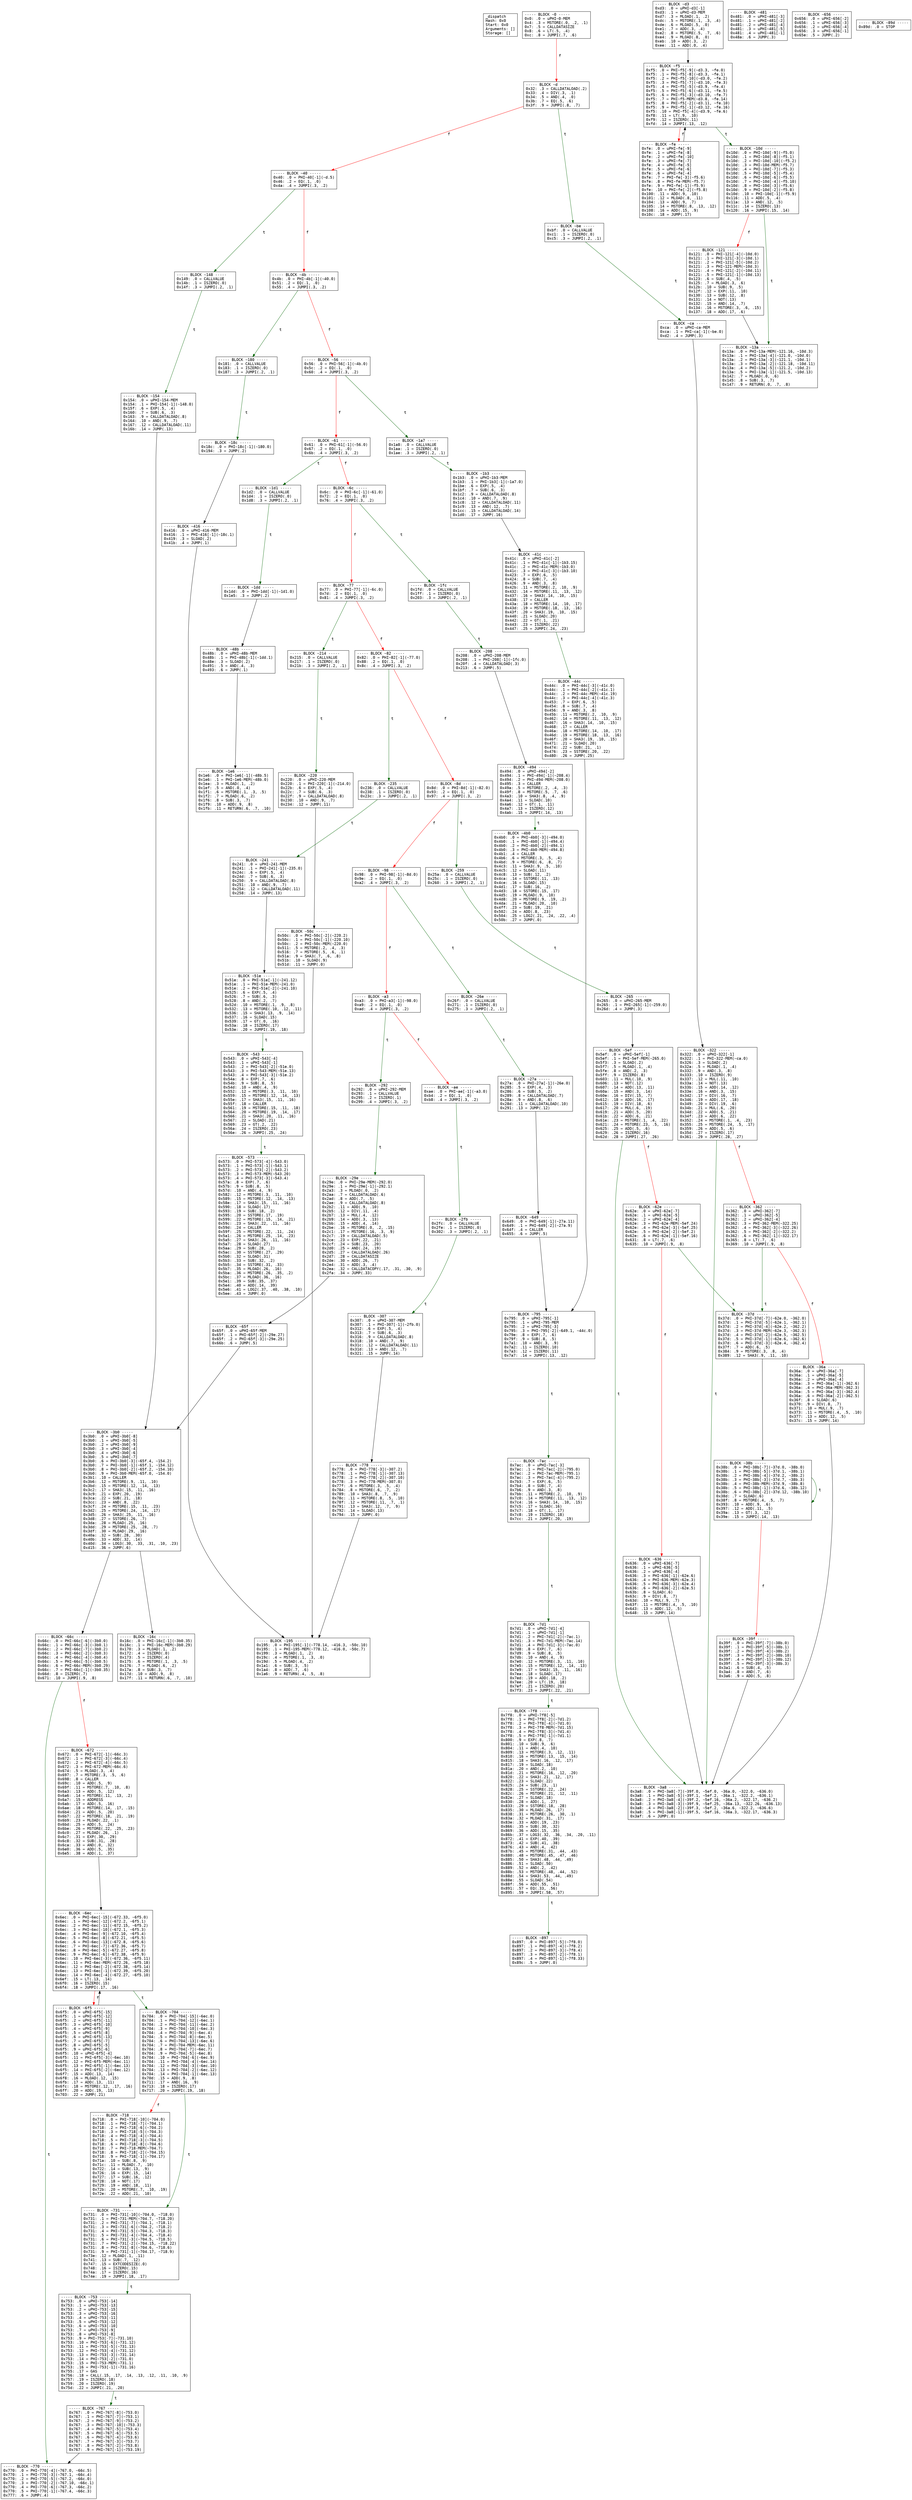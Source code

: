 
digraph G {
graph [fontname = "consolas"];
node  [fontname = "consolas"];
edge  [fontname = "consolas"];
ff [label="{_dispatch\lHash: 0x0\lStart: 0x0\lArguments: []\lStorage: []\l}", shape="record"];
block_0 [label="----- BLOCK ~0 -----\l0x0: .0 = uPHI~0-MEM\l0x4: .3 = MSTORE(.0, .2, .1)\l0x7: .5 = CALLDATASIZE\l0x8: .6 = LT(.5, .4)\l0xc: .8 = JUMPI(.7, .6)\l", shape="record"];
block_d [label="----- BLOCK ~d -----\l0x32: .3 = CALLDATALOAD(.2)\l0x33: .4 = DIV(.3, .1)\l0x34: .5 = AND(.4, .0)\l0x3b: .7 = EQ(.5, .6)\l0x3f: .9 = JUMPI(.8, .7)\l", shape="record"];
block_40 [label="----- BLOCK ~40 -----\l0x40: .0 = PHI~40[-1](~d.5)\l0x46: .2 = EQ(.1, .0)\l0x4a: .4 = JUMPI(.3, .2)\l", shape="record"];
block_4b [label="----- BLOCK ~4b -----\l0x4b: .0 = PHI~4b[-1](~40.0)\l0x51: .2 = EQ(.1, .0)\l0x55: .4 = JUMPI(.3, .2)\l", shape="record"];
block_56 [label="----- BLOCK ~56 -----\l0x56: .0 = PHI~56[-1](~4b.0)\l0x5c: .2 = EQ(.1, .0)\l0x60: .4 = JUMPI(.3, .2)\l", shape="record"];
block_61 [label="----- BLOCK ~61 -----\l0x61: .0 = PHI~61[-1](~56.0)\l0x67: .2 = EQ(.1, .0)\l0x6b: .4 = JUMPI(.3, .2)\l", shape="record"];
block_6c [label="----- BLOCK ~6c -----\l0x6c: .0 = PHI~6c[-1](~61.0)\l0x72: .2 = EQ(.1, .0)\l0x76: .4 = JUMPI(.3, .2)\l", shape="record"];
block_77 [label="----- BLOCK ~77 -----\l0x77: .0 = PHI~77[-1](~6c.0)\l0x7d: .2 = EQ(.1, .0)\l0x81: .4 = JUMPI(.3, .2)\l", shape="record"];
block_82 [label="----- BLOCK ~82 -----\l0x82: .0 = PHI~82[-1](~77.0)\l0x88: .2 = EQ(.1, .0)\l0x8c: .4 = JUMPI(.3, .2)\l", shape="record"];
block_8d [label="----- BLOCK ~8d -----\l0x8d: .0 = PHI~8d[-1](~82.0)\l0x93: .2 = EQ(.1, .0)\l0x97: .4 = JUMPI(.3, .2)\l", shape="record"];
block_98 [label="----- BLOCK ~98 -----\l0x98: .0 = PHI~98[-1](~8d.0)\l0x9e: .2 = EQ(.1, .0)\l0xa2: .4 = JUMPI(.3, .2)\l", shape="record"];
block_a3 [label="----- BLOCK ~a3 -----\l0xa3: .0 = PHI~a3[-1](~98.0)\l0xa9: .2 = EQ(.1, .0)\l0xad: .4 = JUMPI(.3, .2)\l", shape="record"];
block_ae [label="----- BLOCK ~ae -----\l0xae: .0 = PHI~ae[-1](~a3.0)\l0xb4: .2 = EQ(.1, .0)\l0xb8: .4 = JUMPI(.3, .2)\l", shape="record"];
block_be [label="----- BLOCK ~be -----\l0xbf: .0 = CALLVALUE\l0xc1: .1 = ISZERO(.0)\l0xc5: .3 = JUMPI(.2, .1)\l", shape="record"];
block_ca [label="----- BLOCK ~ca -----\l0xca: .0 = uPHI~ca-MEM\l0xca: .1 = PHI~ca[-1](~be.0)\l0xd2: .4 = JUMP(.3)\l", shape="record"];
block_d3 [label="----- BLOCK ~d3 -----\l0xd3: .0 = uPHI~d3[-1]\l0xd3: .1 = uPHI~d3-MEM\l0xd7: .3 = MLOAD(.1, .2)\l0xdc: .5 = MSTORE(.1, .3, .4)\l0xde: .6 = MLOAD(.5, .0)\l0xe1: .7 = ADD(.3, .4)\l0xe2: .8 = MSTORE(.5, .7, .6)\l0xe4: .9 = MLOAD(.8, .0)\l0xeb: .10 = ADD(.3, .2)\l0xee: .11 = ADD(.0, .4)\l", shape="record"];
block_f5 [label="----- BLOCK ~f5 -----\l0xf5: .0 = PHI~f5[-9](~d3.3, ~fe.0)\l0xf5: .1 = PHI~f5[-8](~d3.3, ~fe.1)\l0xf5: .2 = PHI~f5[-10](~d3.0, ~fe.2)\l0xf5: .3 = PHI~f5[-7](~d3.10, ~fe.3)\l0xf5: .4 = PHI~f5[-5](~d3.9, ~fe.4)\l0xf5: .5 = PHI~f5[-6](~d3.11, ~fe.5)\l0xf5: .6 = PHI~f5[-3](~d3.10, ~fe.7)\l0xf5: .7 = PHI~f5-MEM(~d3.8, ~fe.14)\l0xf5: .8 = PHI~f5[-2](~d3.11, ~fe.10)\l0xf5: .9 = PHI~f5[-1](~d3.12, ~fe.16)\l0xf5: .10 = PHI~f5[-4](~d3.9, ~fe.6)\l0xf8: .11 = LT(.9, .10)\l0xf9: .12 = ISZERO(.11)\l0xfd: .14 = JUMPI(.13, .12)\l", shape="record"];
block_fe [label="----- BLOCK ~fe -----\l0xfe: .0 = uPHI~fe[-9]\l0xfe: .1 = uPHI~fe[-8]\l0xfe: .2 = uPHI~fe[-10]\l0xfe: .3 = uPHI~fe[-7]\l0xfe: .4 = uPHI~fe[-5]\l0xfe: .5 = uPHI~fe[-6]\l0xfe: .6 = uPHI~fe[-4]\l0xfe: .7 = PHI~fe[-3](~f5.6)\l0xfe: .8 = PHI~fe-MEM(~f5.7)\l0xfe: .9 = PHI~fe[-1](~f5.9)\l0xfe: .10 = PHI~fe[-2](~f5.8)\l0x100: .11 = ADD(.9, .10)\l0x101: .12 = MLOAD(.8, .11)\l0x104: .13 = ADD(.9, .7)\l0x105: .14 = MSTORE(.8, .13, .12)\l0x108: .16 = ADD(.15, .9)\l0x10c: .18 = JUMP(.17)\l", shape="record"];
block_10d [label="----- BLOCK ~10d -----\l0x10d: .0 = PHI~10d[-9](~f5.0)\l0x10d: .1 = PHI~10d[-8](~f5.1)\l0x10d: .2 = PHI~10d[-10](~f5.2)\l0x10d: .3 = PHI~10d-MEM(~f5.7)\l0x10d: .4 = PHI~10d[-7](~f5.3)\l0x10d: .5 = PHI~10d[-5](~f5.4)\l0x10d: .6 = PHI~10d[-6](~f5.5)\l0x10d: .7 = PHI~10d[-4](~f5.10)\l0x10d: .8 = PHI~10d[-3](~f5.6)\l0x10d: .9 = PHI~10d[-2](~f5.8)\l0x10d: .10 = PHI~10d[-1](~f5.9)\l0x116: .11 = ADD(.5, .4)\l0x11a: .13 = AND(.12, .5)\l0x11c: .14 = ISZERO(.13)\l0x120: .16 = JUMPI(.15, .14)\l", shape="record"];
block_121 [label="----- BLOCK ~121 -----\l0x121: .0 = PHI~121[-4](~10d.0)\l0x121: .1 = PHI~121[-3](~10d.1)\l0x121: .2 = PHI~121[-5](~10d.2)\l0x121: .3 = PHI~121-MEM(~10d.3)\l0x121: .4 = PHI~121[-2](~10d.11)\l0x121: .5 = PHI~121[-1](~10d.13)\l0x123: .6 = SUB(.4, .5)\l0x125: .7 = MLOAD(.3, .6)\l0x12b: .10 = SUB(.9, .5)\l0x12f: .12 = EXP(.11, .10)\l0x130: .13 = SUB(.12, .8)\l0x131: .14 = NOT(.13)\l0x132: .15 = AND(.14, .7)\l0x134: .16 = MSTORE(.3, .6, .15)\l0x137: .18 = ADD(.17, .6)\l", shape="record"];
block_13a [label="----- BLOCK ~13a -----\l0x13a: .0 = PHI~13a-MEM(~121.16, ~10d.3)\l0x13a: .1 = PHI~13a[-4](~121.0, ~10d.0)\l0x13a: .2 = PHI~13a[-3](~121.1, ~10d.1)\l0x13a: .3 = PHI~13a[-2](~121.18, ~10d.11)\l0x13a: .4 = PHI~13a[-5](~121.2, ~10d.2)\l0x13a: .5 = PHI~13a[-1](~121.5, ~10d.13)\l0x142: .7 = MLOAD(.0, .6)\l0x145: .8 = SUB(.3, .7)\l0x147: .9 = RETURN(.0, .7, .8)\l", shape="record"];
block_148 [label="----- BLOCK ~148 -----\l0x149: .0 = CALLVALUE\l0x14b: .1 = ISZERO(.0)\l0x14f: .3 = JUMPI(.2, .1)\l", shape="record"];
block_154 [label="----- BLOCK ~154 -----\l0x154: .0 = uPHI~154-MEM\l0x154: .1 = PHI~154[-1](~148.0)\l0x15f: .6 = EXP(.5, .4)\l0x160: .7 = SUB(.6, .3)\l0x163: .9 = CALLDATALOAD(.8)\l0x164: .10 = AND(.9, .7)\l0x167: .12 = CALLDATALOAD(.11)\l0x16b: .14 = JUMP(.13)\l", shape="record"];
block_16c [label="----- BLOCK ~16c -----\l0x16c: .0 = PHI~16c[-1](~3b0.35)\l0x16c: .1 = PHI~16c-MEM(~3b0.29)\l0x170: .3 = MLOAD(.1, .2)\l0x172: .4 = ISZERO(.0)\l0x173: .5 = ISZERO(.4)\l0x175: .6 = MSTORE(.1, .3, .5)\l0x176: .7 = MLOAD(.6, .2)\l0x17a: .8 = SUB(.3, .7)\l0x17d: .10 = ADD(.9, .8)\l0x17f: .11 = RETURN(.6, .7, .10)\l", shape="record"];
block_180 [label="----- BLOCK ~180 -----\l0x181: .0 = CALLVALUE\l0x183: .1 = ISZERO(.0)\l0x187: .3 = JUMPI(.2, .1)\l", shape="record"];
block_18c [label="----- BLOCK ~18c -----\l0x18c: .0 = PHI~18c[-1](~180.0)\l0x194: .3 = JUMP(.2)\l", shape="record"];
block_195 [label="----- BLOCK ~195 -----\l0x195: .0 = PHI~195[-1](~778.14, ~416.3, ~50c.10)\l0x195: .1 = PHI~195-MEM(~778.12, ~416.0, ~50c.7)\l0x199: .3 = MLOAD(.1, .2)\l0x19c: .4 = MSTORE(.1, .3, .0)\l0x19d: .5 = MLOAD(.4, .2)\l0x1a1: .6 = SUB(.3, .5)\l0x1a4: .8 = ADD(.7, .6)\l0x1a6: .9 = RETURN(.4, .5, .8)\l", shape="record"];
block_1a7 [label="----- BLOCK ~1a7 -----\l0x1a8: .0 = CALLVALUE\l0x1aa: .1 = ISZERO(.0)\l0x1ae: .3 = JUMPI(.2, .1)\l", shape="record"];
block_1b3 [label="----- BLOCK ~1b3 -----\l0x1b3: .0 = uPHI~1b3-MEM\l0x1b3: .1 = PHI~1b3[-1](~1a7.0)\l0x1be: .6 = EXP(.5, .4)\l0x1bf: .7 = SUB(.6, .3)\l0x1c2: .9 = CALLDATALOAD(.8)\l0x1c4: .10 = AND(.7, .9)\l0x1c8: .12 = CALLDATALOAD(.11)\l0x1c9: .13 = AND(.12, .7)\l0x1cc: .15 = CALLDATALOAD(.14)\l0x1d0: .17 = JUMP(.16)\l", shape="record"];
block_1d1 [label="----- BLOCK ~1d1 -----\l0x1d2: .0 = CALLVALUE\l0x1d4: .1 = ISZERO(.0)\l0x1d8: .3 = JUMPI(.2, .1)\l", shape="record"];
block_1dd [label="----- BLOCK ~1dd -----\l0x1dd: .0 = PHI~1dd[-1](~1d1.0)\l0x1e5: .3 = JUMP(.2)\l", shape="record"];
block_1e6 [label="----- BLOCK ~1e6 -----\l0x1e6: .0 = PHI~1e6[-1](~48b.5)\l0x1e6: .1 = PHI~1e6-MEM(~48b.0)\l0x1ea: .3 = MLOAD(.1, .2)\l0x1ef: .5 = AND(.0, .4)\l0x1f1: .6 = MSTORE(.1, .3, .5)\l0x1f2: .7 = MLOAD(.6, .2)\l0x1f6: .8 = SUB(.3, .7)\l0x1f9: .10 = ADD(.9, .8)\l0x1fb: .11 = RETURN(.6, .7, .10)\l", shape="record"];
block_1fc [label="----- BLOCK ~1fc -----\l0x1fd: .0 = CALLVALUE\l0x1ff: .1 = ISZERO(.0)\l0x203: .3 = JUMPI(.2, .1)\l", shape="record"];
block_208 [label="----- BLOCK ~208 -----\l0x208: .0 = uPHI~208-MEM\l0x208: .1 = PHI~208[-1](~1fc.0)\l0x20f: .4 = CALLDATALOAD(.3)\l0x213: .6 = JUMP(.5)\l", shape="record"];
block_214 [label="----- BLOCK ~214 -----\l0x215: .0 = CALLVALUE\l0x217: .1 = ISZERO(.0)\l0x21b: .3 = JUMPI(.2, .1)\l", shape="record"];
block_220 [label="----- BLOCK ~220 -----\l0x220: .0 = uPHI~220-MEM\l0x220: .1 = PHI~220[-1](~214.0)\l0x22b: .6 = EXP(.5, .4)\l0x22c: .7 = SUB(.6, .3)\l0x22f: .9 = CALLDATALOAD(.8)\l0x230: .10 = AND(.9, .7)\l0x234: .12 = JUMP(.11)\l", shape="record"];
block_235 [label="----- BLOCK ~235 -----\l0x236: .0 = CALLVALUE\l0x238: .1 = ISZERO(.0)\l0x23c: .3 = JUMPI(.2, .1)\l", shape="record"];
block_241 [label="----- BLOCK ~241 -----\l0x241: .0 = uPHI~241-MEM\l0x241: .1 = PHI~241[-1](~235.0)\l0x24c: .6 = EXP(.5, .4)\l0x24d: .7 = SUB(.6, .3)\l0x250: .9 = CALLDATALOAD(.8)\l0x251: .10 = AND(.9, .7)\l0x254: .12 = CALLDATALOAD(.11)\l0x258: .14 = JUMP(.13)\l", shape="record"];
block_259 [label="----- BLOCK ~259 -----\l0x25a: .0 = CALLVALUE\l0x25c: .1 = ISZERO(.0)\l0x260: .3 = JUMPI(.2, .1)\l", shape="record"];
block_265 [label="----- BLOCK ~265 -----\l0x265: .0 = uPHI~265-MEM\l0x265: .1 = PHI~265[-1](~259.0)\l0x26d: .4 = JUMP(.3)\l", shape="record"];
block_26e [label="----- BLOCK ~26e -----\l0x26f: .0 = CALLVALUE\l0x271: .1 = ISZERO(.0)\l0x275: .3 = JUMPI(.2, .1)\l", shape="record"];
block_27a [label="----- BLOCK ~27a -----\l0x27a: .0 = PHI~27a[-1](~26e.0)\l0x285: .5 = EXP(.4, .3)\l0x286: .6 = SUB(.5, .2)\l0x289: .8 = CALLDATALOAD(.7)\l0x28a: .9 = AND(.8, .6)\l0x28d: .11 = CALLDATALOAD(.10)\l0x291: .13 = JUMP(.12)\l", shape="record"];
block_292 [label="----- BLOCK ~292 -----\l0x292: .0 = uPHI~292-MEM\l0x293: .1 = CALLVALUE\l0x295: .2 = ISZERO(.1)\l0x299: .4 = JUMPI(.3, .2)\l", shape="record"];
block_29e [label="----- BLOCK ~29e -----\l0x29e: .0 = PHI~29e-MEM(~292.0)\l0x29e: .1 = PHI~29e[-1](~292.1)\l0x2a3: .3 = MLOAD(.0, .2)\l0x2aa: .7 = CALLDATALOAD(.6)\l0x2ad: .8 = ADD(.7, .5)\l0x2ae: .9 = CALLDATALOAD(.8)\l0x2b2: .11 = ADD(.9, .10)\l0x2b5: .12 = DIV(.11, .4)\l0x2b7: .13 = MUL(.4, .12)\l0x2b9: .14 = ADD(.3, .13)\l0x2bb: .15 = ADD(.4, .14)\l0x2be: .16 = MSTORE(.0, .2, .15)\l0x2c1: .17 = MSTORE(.16, .3, .9)\l0x2c7: .19 = CALLDATALOAD(.5)\l0x2ce: .23 = EXP(.22, .21)\l0x2cf: .24 = SUB(.23, .20)\l0x2d0: .25 = AND(.24, .19)\l0x2d5: .27 = CALLDATALOAD(.26)\l0x2d7: .28 = CALLDATASIZE\l0x2de: .30 = ADD(.26, .7)\l0x2e4: .31 = ADD(.3, .4)\l0x2ea: .32 = CALLDATACOPY(.17, .31, .30, .9)\l0x2fa: .34 = JUMP(.33)\l", shape="record"];
block_2fb [label="----- BLOCK ~2fb -----\l0x2fc: .0 = CALLVALUE\l0x2fe: .1 = ISZERO(.0)\l0x302: .3 = JUMPI(.2, .1)\l", shape="record"];
block_307 [label="----- BLOCK ~307 -----\l0x307: .0 = uPHI~307-MEM\l0x307: .1 = PHI~307[-1](~2fb.0)\l0x312: .6 = EXP(.5, .4)\l0x313: .7 = SUB(.6, .3)\l0x316: .9 = CALLDATALOAD(.8)\l0x318: .10 = AND(.7, .9)\l0x31c: .12 = CALLDATALOAD(.11)\l0x31d: .13 = AND(.12, .7)\l0x321: .15 = JUMP(.14)\l", shape="record"];
block_322 [label="----- BLOCK ~322 -----\l0x322: .0 = uPHI~322[-1]\l0x322: .1 = PHI~322-MEM(~ca.0)\l0x326: .3 = SLOAD(.2)\l0x32a: .5 = MLOAD(.1, .4)\l0x332: .9 = AND(.3, .8)\l0x333: .10 = ISZERO(.9)\l0x337: .12 = MUL(.11, .10)\l0x33a: .14 = NOT(.13)\l0x33b: .15 = ADD(.14, .12)\l0x33e: .16 = AND(.3, .15)\l0x342: .17 = DIV(.16, .7)\l0x346: .19 = ADD(.17, .18)\l0x349: .20 = DIV(.19, .6)\l0x34b: .21 = MUL(.6, .20)\l0x34d: .22 = ADD(.5, .21)\l0x34f: .23 = ADD(.6, .22)\l0x352: .24 = MSTORE(.1, .4, .23)\l0x355: .25 = MSTORE(.24, .5, .17)\l0x359: .26 = ADD(.5, .6)\l0x35d: .27 = ISZERO(.17)\l0x361: .29 = JUMPI(.28, .27)\l", shape="record"];
block_362 [label="----- BLOCK ~362 -----\l0x362: .0 = uPHI~362[-7]\l0x362: .1 = uPHI~362[-5]\l0x362: .2 = uPHI~362[-4]\l0x362: .3 = PHI~362-MEM(~322.25)\l0x362: .4 = PHI~362[-3](~322.26)\l0x362: .5 = PHI~362[-2](~322.2)\l0x362: .6 = PHI~362[-1](~322.17)\l0x365: .8 = LT(.7, .6)\l0x369: .10 = JUMPI(.9, .8)\l", shape="record"];
block_36a [label="----- BLOCK ~36a -----\l0x36a: .0 = uPHI~36a[-7]\l0x36a: .1 = uPHI~36a[-5]\l0x36a: .2 = uPHI~36a[-4]\l0x36a: .3 = PHI~36a[-1](~362.6)\l0x36a: .4 = PHI~36a-MEM(~362.3)\l0x36a: .5 = PHI~36a[-3](~362.4)\l0x36a: .6 = PHI~36a[-2](~362.5)\l0x36f: .8 = SLOAD(.6)\l0x370: .9 = DIV(.8, .7)\l0x371: .10 = MUL(.9, .7)\l0x373: .11 = MSTORE(.4, .5, .10)\l0x377: .13 = ADD(.12, .5)\l0x37c: .15 = JUMP(.14)\l", shape="record"];
block_37d [label="----- BLOCK ~37d -----\l0x37d: .0 = PHI~37d[-7](~62e.0, ~362.0)\l0x37d: .1 = PHI~37d[-5](~62e.1, ~362.1)\l0x37d: .2 = PHI~37d[-4](~62e.2, ~362.2)\l0x37d: .3 = PHI~37d-MEM(~62e.3, ~362.3)\l0x37d: .4 = PHI~37d[-2](~62e.5, ~362.5)\l0x37d: .5 = PHI~37d[-1](~62e.6, ~362.6)\l0x37d: .6 = PHI~37d[-3](~62e.4, ~362.4)\l0x37f: .7 = ADD(.6, .5)\l0x384: .9 = MSTORE(.3, .8, .4)\l0x389: .12 = SHA3(.9, .11, .10)\l", shape="record"];
block_38b [label="----- BLOCK ~38b -----\l0x38b: .0 = PHI~38b[-7](~37d.0, ~38b.0)\l0x38b: .1 = PHI~38b[-5](~37d.1, ~38b.1)\l0x38b: .2 = PHI~38b[-4](~37d.2, ~38b.2)\l0x38b: .3 = PHI~38b[-3](~37d.7, ~38b.3)\l0x38b: .4 = PHI~38b-MEM(~37d.9, ~38b.8)\l0x38b: .5 = PHI~38b[-1](~37d.6, ~38b.12)\l0x38b: .6 = PHI~38b[-2](~37d.12, ~38b.10)\l0x38d: .7 = SLOAD(.6)\l0x38f: .8 = MSTORE(.4, .5, .7)\l0x393: .10 = ADD(.9, .6)\l0x397: .12 = ADD(.11, .5)\l0x39a: .13 = GT(.3, .12)\l0x39e: .15 = JUMPI(.14, .13)\l", shape="record"];
block_39f [label="----- BLOCK ~39f -----\l0x39f: .0 = PHI~39f[-7](~38b.0)\l0x39f: .1 = PHI~39f[-5](~38b.1)\l0x39f: .2 = PHI~39f[-4](~38b.2)\l0x39f: .3 = PHI~39f[-2](~38b.10)\l0x39f: .4 = PHI~39f[-1](~38b.12)\l0x39f: .5 = PHI~39f[-3](~38b.3)\l0x3a1: .6 = SUB(.4, .5)\l0x3a4: .8 = AND(.7, .6)\l0x3a6: .9 = ADD(.5, .8)\l", shape="record"];
block_3a8 [label="----- BLOCK ~3a8 -----\l0x3a8: .0 = PHI~3a8[-7](~39f.0, ~5ef.0, ~36a.0, ~322.0, ~636.0)\l0x3a8: .1 = PHI~3a8[-5](~39f.1, ~5ef.2, ~36a.1, ~322.2, ~636.1)\l0x3a8: .2 = PHI~3a8[-4](~39f.2, ~5ef.16, ~36a.2, ~322.17, ~636.2)\l0x3a8: .3 = PHI~3a8[-3](~39f.9, ~5ef.25, ~36a.13, ~322.26, ~636.13)\l0x3a8: .4 = PHI~3a8[-2](~39f.3, ~5ef.2, ~36a.6, ~322.2, ~636.6)\l0x3a8: .5 = PHI~3a8[-1](~39f.5, ~5ef.16, ~36a.3, ~322.17, ~636.3)\l0x3af: .6 = JUMP(.0)\l", shape="record"];
block_3b0 [label="----- BLOCK ~3b0 -----\l0x3b0: .0 = uPHI~3b0[-8]\l0x3b0: .1 = uPHI~3b0[-5]\l0x3b0: .2 = uPHI~3b0[-9]\l0x3b0: .3 = uPHI~3b0[-4]\l0x3b0: .4 = uPHI~3b0[-6]\l0x3b0: .5 = uPHI~3b0[-7]\l0x3b0: .6 = PHI~3b0[-3](~65f.4, ~154.2)\l0x3b0: .7 = PHI~3b0[-1](~65f.1, ~154.12)\l0x3b0: .8 = PHI~3b0[-2](~65f.2, ~154.10)\l0x3b0: .9 = PHI~3b0-MEM(~65f.0, ~154.0)\l0x3b1: .10 = CALLER\l0x3b6: .12 = MSTORE(.9, .11, .10)\l0x3bd: .15 = MSTORE(.12, .14, .13)\l0x3c2: .17 = SHA3(.15, .11, .16)\l0x3c9: .21 = EXP(.20, .19)\l0x3ca: .22 = SUB(.21, .18)\l0x3cc: .23 = AND(.8, .22)\l0x3cf: .24 = MSTORE(.15, .11, .23)\l0x3d2: .25 = MSTORE(.24, .14, .17)\l0x3d5: .26 = SHA3(.25, .11, .16)\l0x3d8: .27 = SSTORE(.26, .7)\l0x3da: .28 = MLOAD(.25, .16)\l0x3dd: .29 = MSTORE(.25, .28, .7)\l0x3df: .30 = MLOAD(.29, .16)\l0x40a: .32 = SUB(.28, .30)\l0x40b: .33 = ADD(.32, .14)\l0x40d: .34 = LOG3(.30, .33, .31, .10, .23)\l0x415: .36 = JUMP(.6)\l", shape="record"];
block_416 [label="----- BLOCK ~416 -----\l0x416: .0 = uPHI~416-MEM\l0x416: .1 = PHI~416[-1](~18c.1)\l0x419: .3 = SLOAD(.2)\l0x41b: .4 = JUMP(.1)\l", shape="record"];
block_41c [label="----- BLOCK ~41c -----\l0x41c: .0 = uPHI~41c[-2]\l0x41c: .1 = PHI~41c[-1](~1b3.15)\l0x41c: .2 = PHI~41c-MEM(~1b3.0)\l0x41c: .3 = PHI~41c[-3](~1b3.10)\l0x423: .7 = EXP(.6, .5)\l0x424: .8 = SUB(.7, .4)\l0x426: .9 = AND(.3, .8)\l0x42b: .11 = MSTORE(.2, .10, .9)\l0x432: .14 = MSTORE(.11, .13, .12)\l0x437: .16 = SHA3(.14, .10, .15)\l0x438: .17 = CALLER\l0x43a: .18 = MSTORE(.14, .10, .17)\l0x43d: .19 = MSTORE(.18, .13, .16)\l0x43f: .20 = SHA3(.19, .10, .15)\l0x440: .21 = SLOAD(.20)\l0x442: .22 = GT(.1, .21)\l0x443: .23 = ISZERO(.22)\l0x447: .25 = JUMPI(.24, .23)\l", shape="record"];
block_44c [label="----- BLOCK ~44c -----\l0x44c: .0 = PHI~44c[-3](~41c.0)\l0x44c: .1 = PHI~44c[-2](~41c.1)\l0x44c: .2 = PHI~44c-MEM(~41c.19)\l0x44c: .3 = PHI~44c[-4](~41c.3)\l0x453: .7 = EXP(.6, .5)\l0x454: .8 = SUB(.7, .4)\l0x456: .9 = AND(.3, .8)\l0x45b: .11 = MSTORE(.2, .10, .9)\l0x462: .14 = MSTORE(.11, .13, .12)\l0x467: .16 = SHA3(.14, .10, .15)\l0x468: .17 = CALLER\l0x46a: .18 = MSTORE(.14, .10, .17)\l0x46d: .19 = MSTORE(.18, .13, .16)\l0x46f: .20 = SHA3(.19, .10, .15)\l0x471: .21 = SLOAD(.20)\l0x474: .22 = SUB(.21, .1)\l0x476: .23 = SSTORE(.20, .22)\l0x480: .26 = JUMP(.25)\l", shape="record"];
block_481 [label="----- BLOCK ~481 -----\l0x481: .0 = uPHI~481[-3]\l0x481: .1 = uPHI~481[-2]\l0x481: .2 = uPHI~481[-4]\l0x481: .3 = uPHI~481[-5]\l0x481: .4 = uPHI~481[-1]\l0x48a: .6 = JUMP(.3)\l", shape="record"];
block_48b [label="----- BLOCK ~48b -----\l0x48b: .0 = uPHI~48b-MEM\l0x48b: .1 = PHI~48b[-1](~1dd.1)\l0x48e: .3 = SLOAD(.2)\l0x491: .5 = AND(.4, .3)\l0x493: .6 = JUMP(.1)\l", shape="record"];
block_494 [label="----- BLOCK ~494 -----\l0x494: .0 = uPHI~494[-2]\l0x494: .1 = PHI~494[-1](~208.4)\l0x494: .2 = PHI~494-MEM(~208.0)\l0x495: .3 = CALLER\l0x49a: .5 = MSTORE(.2, .4, .3)\l0x49f: .8 = MSTORE(.5, .7, .6)\l0x4a3: .10 = SHA3(.8, .4, .9)\l0x4a4: .11 = SLOAD(.10)\l0x4a6: .12 = GT(.1, .11)\l0x4a7: .13 = ISZERO(.12)\l0x4ab: .15 = JUMPI(.14, .13)\l", shape="record"];
block_4b0 [label="----- BLOCK ~4b0 -----\l0x4b0: .0 = PHI~4b0[-3](~494.0)\l0x4b0: .1 = PHI~4b0[-1](~494.4)\l0x4b0: .2 = PHI~4b0[-2](~494.1)\l0x4b0: .3 = PHI~4b0-MEM(~494.8)\l0x4b1: .4 = CALLER\l0x4b6: .6 = MSTORE(.3, .5, .4)\l0x4bd: .9 = MSTORE(.6, .8, .7)\l0x4c3: .11 = SHA3(.9, .5, .10)\l0x4c5: .12 = SLOAD(.11)\l0x4c8: .13 = SUB(.12, .2)\l0x4ca: .14 = SSTORE(.11, .13)\l0x4ce: .16 = SLOAD(.15)\l0x4d1: .17 = SUB(.16, .2)\l0x4d3: .18 = SSTORE(.15, .17)\l0x4d5: .19 = MLOAD(.9, .10)\l0x4d8: .20 = MSTORE(.9, .19, .2)\l0x4da: .21 = MLOAD(.20, .10)\l0x4ff: .23 = SUB(.19, .21)\l0x502: .24 = ADD(.8, .23)\l0x504: .25 = LOG2(.21, .24, .22, .4)\l0x50b: .27 = JUMP(.0)\l", shape="record"];
block_50c [label="----- BLOCK ~50c -----\l0x50c: .0 = PHI~50c[-2](~220.2)\l0x50c: .1 = PHI~50c[-1](~220.10)\l0x50c: .2 = PHI~50c-MEM(~220.0)\l0x511: .5 = MSTORE(.2, .4, .3)\l0x516: .7 = MSTORE(.5, .6, .1)\l0x51a: .9 = SHA3(.7, .6, .8)\l0x51b: .10 = SLOAD(.9)\l0x51d: .11 = JUMP(.0)\l", shape="record"];
block_51e [label="----- BLOCK ~51e -----\l0x51e: .0 = PHI~51e[-1](~241.12)\l0x51e: .1 = PHI~51e-MEM(~241.0)\l0x51e: .2 = PHI~51e[-2](~241.10)\l0x525: .6 = EXP(.5, .4)\l0x526: .7 = SUB(.6, .3)\l0x528: .8 = AND(.2, .7)\l0x52d: .10 = MSTORE(.1, .9, .8)\l0x532: .13 = MSTORE(.10, .12, .11)\l0x536: .15 = SHA3(.13, .9, .14)\l0x537: .16 = SLOAD(.15)\l0x539: .17 = GT(.0, .16)\l0x53a: .18 = ISZERO(.17)\l0x53e: .20 = JUMPI(.19, .18)\l", shape="record"];
block_543 [label="----- BLOCK ~543 -----\l0x543: .0 = uPHI~543[-4]\l0x543: .1 = uPHI~543[-1]\l0x543: .2 = PHI~543[-2](~51e.0)\l0x543: .3 = PHI~543-MEM(~51e.13)\l0x543: .4 = PHI~543[-3](~51e.2)\l0x54a: .8 = EXP(.7, .6)\l0x54b: .9 = SUB(.8, .5)\l0x54d: .10 = AND(.4, .9)\l0x552: .12 = MSTORE(.3, .11, .10)\l0x559: .15 = MSTORE(.12, .14, .13)\l0x55e: .17 = SHA3(.15, .11, .16)\l0x55f: .18 = CALLER\l0x561: .19 = MSTORE(.15, .11, .18)\l0x564: .20 = MSTORE(.19, .14, .17)\l0x566: .21 = SHA3(.20, .11, .16)\l0x567: .22 = SLOAD(.21)\l0x569: .23 = GT(.2, .22)\l0x56a: .24 = ISZERO(.23)\l0x56e: .26 = JUMPI(.25, .24)\l", shape="record"];
block_573 [label="----- BLOCK ~573 -----\l0x573: .0 = PHI~573[-4](~543.0)\l0x573: .1 = PHI~573[-1](~543.1)\l0x573: .2 = PHI~573[-2](~543.2)\l0x573: .3 = PHI~573-MEM(~543.20)\l0x573: .4 = PHI~573[-3](~543.4)\l0x57a: .8 = EXP(.7, .6)\l0x57b: .9 = SUB(.8, .5)\l0x57d: .10 = AND(.4, .9)\l0x582: .12 = MSTORE(.3, .11, .10)\l0x589: .15 = MSTORE(.12, .14, .13)\l0x58e: .17 = SHA3(.15, .11, .16)\l0x590: .18 = SLOAD(.17)\l0x593: .19 = SUB(.18, .2)\l0x595: .20 = SSTORE(.17, .19)\l0x599: .22 = MSTORE(.15, .14, .21)\l0x59c: .23 = SHA3(.22, .11, .16)\l0x59d: .24 = CALLER\l0x59f: .25 = MSTORE(.22, .11, .24)\l0x5a1: .26 = MSTORE(.25, .14, .23)\l0x5a5: .27 = SHA3(.26, .11, .16)\l0x5a7: .28 = SLOAD(.27)\l0x5aa: .29 = SUB(.28, .2)\l0x5ac: .30 = SSTORE(.27, .29)\l0x5b0: .32 = SLOAD(.31)\l0x5b3: .33 = SUB(.32, .2)\l0x5b5: .34 = SSTORE(.31, .33)\l0x5b7: .35 = MLOAD(.26, .16)\l0x5ba: .36 = MSTORE(.26, .35, .2)\l0x5bc: .37 = MLOAD(.36, .16)\l0x5e1: .39 = SUB(.35, .37)\l0x5e4: .40 = ADD(.14, .39)\l0x5e6: .41 = LOG2(.37, .40, .38, .10)\l0x5ee: .43 = JUMP(.0)\l", shape="record"];
block_5ef [label="----- BLOCK ~5ef -----\l0x5ef: .0 = uPHI~5ef[-1]\l0x5ef: .1 = PHI~5ef-MEM(~265.0)\l0x5f3: .3 = SLOAD(.2)\l0x5f7: .5 = MLOAD(.1, .4)\l0x5fe: .8 = AND(.2, .3)\l0x5ff: .9 = ISZERO(.8)\l0x603: .11 = MUL(.10, .9)\l0x606: .13 = NOT(.12)\l0x607: .14 = ADD(.13, .11)\l0x60a: .15 = AND(.3, .14)\l0x60e: .16 = DIV(.15, .7)\l0x612: .18 = ADD(.16, .17)\l0x615: .19 = DIV(.18, .6)\l0x617: .20 = MUL(.6, .19)\l0x619: .21 = ADD(.5, .20)\l0x61b: .22 = ADD(.6, .21)\l0x61e: .23 = MSTORE(.1, .4, .22)\l0x621: .24 = MSTORE(.23, .5, .16)\l0x625: .25 = ADD(.5, .6)\l0x629: .26 = ISZERO(.16)\l0x62d: .28 = JUMPI(.27, .26)\l", shape="record"];
block_62e [label="----- BLOCK ~62e -----\l0x62e: .0 = uPHI~62e[-7]\l0x62e: .1 = uPHI~62e[-5]\l0x62e: .2 = uPHI~62e[-4]\l0x62e: .3 = PHI~62e-MEM(~5ef.24)\l0x62e: .4 = PHI~62e[-3](~5ef.25)\l0x62e: .5 = PHI~62e[-2](~5ef.2)\l0x62e: .6 = PHI~62e[-1](~5ef.16)\l0x631: .8 = LT(.7, .6)\l0x635: .10 = JUMPI(.9, .8)\l", shape="record"];
block_636 [label="----- BLOCK ~636 -----\l0x636: .0 = uPHI~636[-7]\l0x636: .1 = uPHI~636[-5]\l0x636: .2 = uPHI~636[-4]\l0x636: .3 = PHI~636[-1](~62e.6)\l0x636: .4 = PHI~636-MEM(~62e.3)\l0x636: .5 = PHI~636[-3](~62e.4)\l0x636: .6 = PHI~636[-2](~62e.5)\l0x63b: .8 = SLOAD(.6)\l0x63c: .9 = DIV(.8, .7)\l0x63d: .10 = MUL(.9, .7)\l0x63f: .11 = MSTORE(.4, .5, .10)\l0x643: .13 = ADD(.12, .5)\l0x648: .15 = JUMP(.14)\l", shape="record"];
block_649 [label="----- BLOCK ~649 -----\l0x649: .0 = PHI~649[-1](~27a.11)\l0x649: .1 = PHI~649[-2](~27a.9)\l0x64f: .4 = CALLER\l0x655: .6 = JUMP(.5)\l", shape="record"];
block_656 [label="----- BLOCK ~656 -----\l0x656: .0 = uPHI~656[-2]\l0x656: .1 = uPHI~656[-3]\l0x656: .2 = uPHI~656[-4]\l0x656: .3 = uPHI~656[-1]\l0x65e: .5 = JUMP(.2)\l", shape="record"];
block_65f [label="----- BLOCK ~65f -----\l0x65f: .0 = uPHI~65f-MEM\l0x65f: .1 = PHI~65f[-2](~29e.27)\l0x65f: .2 = PHI~65f[-3](~29e.25)\l0x66b: .6 = JUMP(.5)\l", shape="record"];
block_66c [label="----- BLOCK ~66c -----\l0x66c: .0 = PHI~66c[-6](~3b0.0)\l0x66c: .1 = PHI~66c[-3](~3b0.1)\l0x66c: .2 = PHI~66c[-7](~3b0.2)\l0x66c: .3 = PHI~66c[-2](~3b0.3)\l0x66c: .4 = PHI~66c[-4](~3b0.4)\l0x66c: .5 = PHI~66c[-5](~3b0.5)\l0x66c: .6 = PHI~66c-MEM(~3b0.29)\l0x66c: .7 = PHI~66c[-1](~3b0.35)\l0x66d: .8 = ISZERO(.7)\l0x671: .10 = JUMPI(.9, .8)\l", shape="record"];
block_672 [label="----- BLOCK ~672 -----\l0x672: .0 = PHI~672[-1](~66c.3)\l0x672: .1 = PHI~672[-3](~66c.4)\l0x672: .2 = PHI~672[-4](~66c.5)\l0x672: .3 = PHI~672-MEM(~66c.6)\l0x674: .5 = MLOAD(.3, .4)\l0x697: .7 = MSTORE(.3, .5, .6)\l0x698: .8 = CALLER\l0x69c: .10 = ADD(.5, .9)\l0x69f: .11 = MSTORE(.7, .10, .8)\l0x6a3: .13 = ADD(.5, .12)\l0x6a6: .14 = MSTORE(.11, .13, .2)\l0x6a7: .15 = ADDRESS\l0x6ab: .17 = ADD(.5, .16)\l0x6ae: .18 = MSTORE(.14, .17, .15)\l0x6b4: .21 = ADD(.5, .20)\l0x6b7: .22 = MSTORE(.18, .21, .19)\l0x6b9: .23 = MLOAD(.22, .1)\l0x6bd: .25 = ADD(.5, .24)\l0x6be: .26 = MSTORE(.22, .25, .23)\l0x6c0: .27 = MLOAD(.26, .1)\l0x6c7: .31 = EXP(.30, .29)\l0x6c8: .32 = SUB(.31, .28)\l0x6ca: .33 = AND(.0, .32)\l0x6e0: .36 = ADD(.5, .35)\l0x6e5: .38 = ADD(.1, .37)\l", shape="record"];
block_6ec [label="----- BLOCK ~6ec -----\l0x6ec: .0 = PHI~6ec[-15](~672.33, ~6f5.0)\l0x6ec: .1 = PHI~6ec[-12](~672.2, ~6f5.1)\l0x6ec: .2 = PHI~6ec[-11](~672.15, ~6f5.2)\l0x6ec: .3 = PHI~6ec[-10](~672.1, ~6f5.3)\l0x6ec: .4 = PHI~6ec[-9](~672.10, ~6f5.4)\l0x6ec: .5 = PHI~6ec[-8](~672.21, ~6f5.5)\l0x6ec: .6 = PHI~6ec[-13](~672.8, ~6f5.6)\l0x6ec: .7 = PHI~6ec[-7](~672.36, ~6f5.7)\l0x6ec: .8 = PHI~6ec[-5](~672.27, ~6f5.8)\l0x6ec: .9 = PHI~6ec[-6](~672.38, ~6f5.9)\l0x6ec: .10 = PHI~6ec[-3](~672.36, ~6f5.11)\l0x6ec: .11 = PHI~6ec-MEM(~672.26, ~6f5.18)\l0x6ec: .12 = PHI~6ec[-2](~672.38, ~6f5.14)\l0x6ec: .13 = PHI~6ec[-1](~672.39, ~6f5.20)\l0x6ec: .14 = PHI~6ec[-4](~672.27, ~6f5.10)\l0x6ef: .15 = LT(.13, .14)\l0x6f0: .16 = ISZERO(.15)\l0x6f4: .18 = JUMPI(.17, .16)\l", shape="record"];
block_6f5 [label="----- BLOCK ~6f5 -----\l0x6f5: .0 = uPHI~6f5[-15]\l0x6f5: .1 = uPHI~6f5[-12]\l0x6f5: .2 = uPHI~6f5[-11]\l0x6f5: .3 = uPHI~6f5[-10]\l0x6f5: .4 = uPHI~6f5[-9]\l0x6f5: .5 = uPHI~6f5[-8]\l0x6f5: .6 = uPHI~6f5[-13]\l0x6f5: .7 = uPHI~6f5[-7]\l0x6f5: .8 = uPHI~6f5[-5]\l0x6f5: .9 = uPHI~6f5[-6]\l0x6f5: .10 = uPHI~6f5[-4]\l0x6f5: .11 = PHI~6f5[-3](~6ec.10)\l0x6f5: .12 = PHI~6f5-MEM(~6ec.11)\l0x6f5: .13 = PHI~6f5[-1](~6ec.13)\l0x6f5: .14 = PHI~6f5[-2](~6ec.12)\l0x6f7: .15 = ADD(.13, .14)\l0x6f8: .16 = MLOAD(.12, .15)\l0x6fb: .17 = ADD(.13, .11)\l0x6fc: .18 = MSTORE(.12, .17, .16)\l0x6ff: .20 = ADD(.19, .13)\l0x703: .22 = JUMP(.21)\l", shape="record"];
block_704 [label="----- BLOCK ~704 -----\l0x704: .0 = PHI~704[-15](~6ec.0)\l0x704: .1 = PHI~704[-12](~6ec.1)\l0x704: .2 = PHI~704[-11](~6ec.2)\l0x704: .3 = PHI~704[-10](~6ec.3)\l0x704: .4 = PHI~704[-9](~6ec.4)\l0x704: .5 = PHI~704[-8](~6ec.5)\l0x704: .6 = PHI~704[-13](~6ec.6)\l0x704: .7 = PHI~704-MEM(~6ec.11)\l0x704: .8 = PHI~704[-7](~6ec.7)\l0x704: .9 = PHI~704[-5](~6ec.8)\l0x704: .10 = PHI~704[-6](~6ec.9)\l0x704: .11 = PHI~704[-4](~6ec.14)\l0x704: .12 = PHI~704[-3](~6ec.10)\l0x704: .13 = PHI~704[-2](~6ec.12)\l0x704: .14 = PHI~704[-1](~6ec.13)\l0x70d: .15 = ADD(.9, .8)\l0x711: .17 = AND(.16, .9)\l0x713: .18 = ISZERO(.17)\l0x717: .20 = JUMPI(.19, .18)\l", shape="record"];
block_718 [label="----- BLOCK ~718 -----\l0x718: .0 = PHI~718[-10](~704.0)\l0x718: .1 = PHI~718[-7](~704.1)\l0x718: .2 = PHI~718[-6](~704.2)\l0x718: .3 = PHI~718[-5](~704.3)\l0x718: .4 = PHI~718[-4](~704.4)\l0x718: .5 = PHI~718[-3](~704.5)\l0x718: .6 = PHI~718[-8](~704.6)\l0x718: .7 = PHI~718-MEM(~704.7)\l0x718: .8 = PHI~718[-2](~704.15)\l0x718: .9 = PHI~718[-1](~704.17)\l0x71a: .10 = SUB(.8, .9)\l0x71c: .11 = MLOAD(.7, .10)\l0x722: .14 = SUB(.13, .9)\l0x726: .16 = EXP(.15, .14)\l0x727: .17 = SUB(.16, .12)\l0x728: .18 = NOT(.17)\l0x729: .19 = AND(.18, .11)\l0x72b: .20 = MSTORE(.7, .10, .19)\l0x72e: .22 = ADD(.21, .10)\l", shape="record"];
block_731 [label="----- BLOCK ~731 -----\l0x731: .0 = PHI~731[-10](~704.0, ~718.0)\l0x731: .1 = PHI~731-MEM(~704.7, ~718.20)\l0x731: .2 = PHI~731[-7](~704.1, ~718.1)\l0x731: .3 = PHI~731[-6](~704.2, ~718.2)\l0x731: .4 = PHI~731[-5](~704.3, ~718.3)\l0x731: .5 = PHI~731[-4](~704.4, ~718.4)\l0x731: .6 = PHI~731[-3](~704.5, ~718.5)\l0x731: .7 = PHI~731[-2](~704.15, ~718.22)\l0x731: .8 = PHI~731[-8](~704.6, ~718.6)\l0x731: .9 = PHI~731[-1](~704.17, ~718.9)\l0x73e: .12 = MLOAD(.1, .11)\l0x741: .13 = SUB(.7, .12)\l0x747: .15 = EXTCODESIZE(.0)\l0x748: .16 = ISZERO(.15)\l0x74a: .17 = ISZERO(.16)\l0x74e: .19 = JUMPI(.18, .17)\l", shape="record"];
block_753 [label="----- BLOCK ~753 -----\l0x753: .0 = uPHI~753[-14]\l0x753: .1 = uPHI~753[-13]\l0x753: .2 = uPHI~753[-15]\l0x753: .3 = uPHI~753[-16]\l0x753: .4 = uPHI~753[-11]\l0x753: .5 = uPHI~753[-12]\l0x753: .6 = uPHI~753[-10]\l0x753: .7 = uPHI~753[-9]\l0x753: .8 = uPHI~753[-8]\l0x753: .9 = PHI~753[-7](~731.10)\l0x753: .10 = PHI~753[-6](~731.12)\l0x753: .11 = PHI~753[-5](~731.13)\l0x753: .12 = PHI~753[-4](~731.12)\l0x753: .13 = PHI~753[-3](~731.14)\l0x753: .14 = PHI~753[-2](~731.0)\l0x753: .15 = PHI~753-MEM(~731.1)\l0x753: .16 = PHI~753[-1](~731.16)\l0x755: .17 = GAS\l0x756: .18 = CALL(.15, .17, .14, .13, .12, .11, .10, .9)\l0x757: .19 = ISZERO(.18)\l0x759: .20 = ISZERO(.19)\l0x75d: .22 = JUMPI(.21, .20)\l", shape="record"];
block_767 [label="----- BLOCK ~767 -----\l0x767: .0 = PHI~767[-8](~753.0)\l0x767: .1 = PHI~767[-7](~753.1)\l0x767: .2 = PHI~767[-9](~753.2)\l0x767: .3 = PHI~767[-10](~753.3)\l0x767: .4 = PHI~767[-5](~753.4)\l0x767: .5 = PHI~767[-6](~753.5)\l0x767: .6 = PHI~767[-4](~753.6)\l0x767: .7 = PHI~767[-3](~753.7)\l0x767: .8 = PHI~767[-2](~753.8)\l0x767: .9 = PHI~767[-1](~753.19)\l", shape="record"];
block_770 [label="----- BLOCK ~770 -----\l0x770: .0 = PHI~770[-4](~767.0, ~66c.5)\l0x770: .1 = PHI~770[-3](~767.1, ~66c.4)\l0x770: .2 = PHI~770[-5](~767.2, ~66c.0)\l0x770: .3 = PHI~770[-2](~767.10, ~66c.1)\l0x770: .4 = PHI~770[-6](~767.3, ~66c.2)\l0x770: .5 = PHI~770[-1](~767.4, ~66c.3)\l0x777: .6 = JUMP(.4)\l", shape="record"];
block_778 [label="----- BLOCK ~778 -----\l0x778: .0 = PHI~778[-3](~307.2)\l0x778: .1 = PHI~778[-1](~307.13)\l0x778: .2 = PHI~778[-2](~307.10)\l0x778: .3 = PHI~778-MEM(~307.0)\l0x77f: .6 = MSTORE(.3, .5, .4)\l0x784: .8 = MSTORE(.6, .7, .2)\l0x789: .10 = SHA3(.8, .7, .9)\l0x78c: .11 = MSTORE(.8, .5, .10)\l0x78f: .12 = MSTORE(.11, .7, .1)\l0x791: .13 = SHA3(.12, .7, .9)\l0x792: .14 = SLOAD(.13)\l0x794: .15 = JUMP(.0)\l", shape="record"];
block_795 [label="----- BLOCK ~795 -----\l0x795: .0 = uPHI~795[-1]\l0x795: .1 = uPHI~795-MEM\l0x795: .2 = uPHI~795[-3]\l0x795: .3 = PHI~795[-2](~649.1, ~44c.0)\l0x79e: .8 = EXP(.7, .6)\l0x79f: .9 = SUB(.8, .5)\l0x7a1: .10 = AND(.3, .9)\l0x7a2: .11 = ISZERO(.10)\l0x7a3: .12 = ISZERO(.11)\l0x7a7: .14 = JUMPI(.13, .12)\l", shape="record"];
block_7ac [label="----- BLOCK ~7ac -----\l0x7ac: .0 = uPHI~7ac[-3]\l0x7ac: .1 = PHI~7ac[-2](~795.0)\l0x7ac: .2 = PHI~7ac-MEM(~795.1)\l0x7ac: .3 = PHI~7ac[-4](~795.2)\l0x7b3: .7 = EXP(.6, .5)\l0x7b4: .8 = SUB(.7, .4)\l0x7b6: .9 = AND(.3, .8)\l0x7bb: .11 = MSTORE(.2, .10, .9)\l0x7c0: .14 = MSTORE(.11, .13, .12)\l0x7c4: .16 = SHA3(.14, .10, .15)\l0x7c5: .17 = SLOAD(.16)\l0x7c7: .18 = GT(.1, .17)\l0x7c8: .19 = ISZERO(.18)\l0x7cc: .21 = JUMPI(.20, .19)\l", shape="record"];
block_7d1 [label="----- BLOCK ~7d1 -----\l0x7d1: .0 = uPHI~7d1[-4]\l0x7d1: .1 = uPHI~7d1[-1]\l0x7d1: .2 = PHI~7d1[-2](~7ac.1)\l0x7d1: .3 = PHI~7d1-MEM(~7ac.14)\l0x7d1: .4 = PHI~7d1[-3](~7ac.0)\l0x7d8: .8 = EXP(.7, .6)\l0x7d9: .9 = SUB(.8, .5)\l0x7db: .10 = AND(.4, .9)\l0x7e0: .12 = MSTORE(.3, .11, .10)\l0x7e5: .15 = MSTORE(.12, .14, .13)\l0x7e9: .17 = SHA3(.15, .11, .16)\l0x7ea: .18 = SLOAD(.17)\l0x7ed: .19 = ADD(.18, .2)\l0x7ee: .20 = LT(.19, .18)\l0x7ef: .21 = ISZERO(.20)\l0x7f3: .23 = JUMPI(.22, .21)\l", shape="record"];
block_7f8 [label="----- BLOCK ~7f8 -----\l0x7f8: .0 = uPHI~7f8[-5]\l0x7f8: .1 = PHI~7f8[-2](~7d1.2)\l0x7f8: .2 = PHI~7f8[-4](~7d1.0)\l0x7f8: .3 = PHI~7f8-MEM(~7d1.15)\l0x7f8: .4 = PHI~7f8[-3](~7d1.4)\l0x7f8: .5 = PHI~7f8[-1](~7d1.1)\l0x800: .9 = EXP(.8, .7)\l0x801: .10 = SUB(.9, .6)\l0x804: .11 = AND(.4, .10)\l0x809: .13 = MSTORE(.3, .12, .11)\l0x810: .16 = MSTORE(.13, .15, .14)\l0x815: .18 = SHA3(.16, .12, .17)\l0x817: .19 = SLOAD(.18)\l0x81a: .20 = AND(.2, .10)\l0x81d: .21 = MSTORE(.16, .12, .20)\l0x820: .22 = SHA3(.21, .12, .17)\l0x822: .23 = SLOAD(.22)\l0x825: .24 = SUB(.23, .1)\l0x828: .25 = SSTORE(.22, .24)\l0x82c: .26 = MSTORE(.21, .12, .11)\l0x82e: .27 = SLOAD(.18)\l0x830: .28 = ADD(.1, .27)\l0x833: .29 = SSTORE(.18, .28)\l0x835: .30 = MLOAD(.26, .17)\l0x838: .31 = MSTORE(.26, .30, .1)\l0x83a: .32 = MLOAD(.31, .17)\l0x83e: .33 = ADD(.19, .23)\l0x866: .35 = SUB(.30, .32)\l0x869: .36 = ADD(.15, .35)\l0x86b: .37 = LOG3(.32, .36, .34, .20, .11)\l0x872: .41 = EXP(.40, .39)\l0x873: .42 = SUB(.41, .38)\l0x876: .43 = AND(.4, .42)\l0x87b: .45 = MSTORE(.31, .44, .43)\l0x880: .48 = MSTORE(.45, .47, .46)\l0x885: .50 = SHA3(.48, .44, .49)\l0x886: .51 = SLOAD(.50)\l0x889: .52 = AND(.2, .42)\l0x88b: .53 = MSTORE(.48, .44, .52)\l0x88d: .54 = SHA3(.53, .44, .49)\l0x88e: .55 = SLOAD(.54)\l0x88f: .56 = ADD(.55, .51)\l0x891: .57 = EQ(.33, .56)\l0x895: .59 = JUMPI(.58, .57)\l", shape="record"];
block_897 [label="----- BLOCK ~897 -----\l0x897: .0 = PHI~897[-5](~7f8.0)\l0x897: .1 = PHI~897[-4](~7f8.2)\l0x897: .2 = PHI~897[-3](~7f8.4)\l0x897: .3 = PHI~897[-2](~7f8.1)\l0x897: .4 = PHI~897[-1](~7f8.33)\l0x89c: .5 = JUMP(.0)\l", shape="record"];
block_89d [label="----- BLOCK ~89d -----\l0x89d: .0 = STOP\l", shape="record"];
block_0 -> block_d [label=" f", color="red"];
block_d -> block_40 [label=" f", color="red"];
block_d -> block_be [label=" t", color="darkgreen"];
block_40 -> block_4b [label=" f", color="red"];
block_40 -> block_148 [label=" t", color="darkgreen"];
block_4b -> block_56 [label=" f", color="red"];
block_4b -> block_180 [label=" t", color="darkgreen"];
block_56 -> block_61 [label=" f", color="red"];
block_56 -> block_1a7 [label=" t", color="darkgreen"];
block_61 -> block_6c [label=" f", color="red"];
block_61 -> block_1d1 [label=" t", color="darkgreen"];
block_6c -> block_77 [label=" f", color="red"];
block_6c -> block_1fc [label=" t", color="darkgreen"];
block_77 -> block_82 [label=" f", color="red"];
block_77 -> block_214 [label=" t", color="darkgreen"];
block_82 -> block_8d [label=" f", color="red"];
block_82 -> block_235 [label=" t", color="darkgreen"];
block_8d -> block_98 [label=" f", color="red"];
block_8d -> block_259 [label=" t", color="darkgreen"];
block_98 -> block_a3 [label=" f", color="red"];
block_98 -> block_26e [label=" t", color="darkgreen"];
block_a3 -> block_ae [label=" f", color="red"];
block_a3 -> block_292 [label=" t", color="darkgreen"];
block_ae -> block_2fb [label=" t", color="darkgreen"];
block_be -> block_ca [label=" t", color="darkgreen"];
block_ca -> block_322;
block_d3 -> block_f5;
block_f5 -> block_fe [label=" f", color="red"];
block_f5 -> block_10d [label=" t", color="darkgreen"];
block_fe -> block_f5;
block_10d -> block_121 [label=" f", color="red"];
block_10d -> block_13a [label=" t", color="darkgreen"];
block_121 -> block_13a;
block_148 -> block_154 [label=" t", color="darkgreen"];
block_154 -> block_3b0;
block_180 -> block_18c [label=" t", color="darkgreen"];
block_18c -> block_416;
block_1a7 -> block_1b3 [label=" t", color="darkgreen"];
block_1b3 -> block_41c;
block_1d1 -> block_1dd [label=" t", color="darkgreen"];
block_1dd -> block_48b;
block_1fc -> block_208 [label=" t", color="darkgreen"];
block_208 -> block_494;
block_214 -> block_220 [label=" t", color="darkgreen"];
block_220 -> block_50c;
block_235 -> block_241 [label=" t", color="darkgreen"];
block_241 -> block_51e;
block_259 -> block_265 [label=" t", color="darkgreen"];
block_265 -> block_5ef;
block_26e -> block_27a [label=" t", color="darkgreen"];
block_27a -> block_649;
block_292 -> block_29e [label=" t", color="darkgreen"];
block_29e -> block_65f;
block_2fb -> block_307 [label=" t", color="darkgreen"];
block_307 -> block_778;
block_322 -> block_362 [label=" f", color="red"];
block_322 -> block_3a8 [label=" t", color="darkgreen"];
block_362 -> block_36a [label=" f", color="red"];
block_362 -> block_37d [label=" t", color="darkgreen"];
block_36a -> block_3a8;
block_37d -> block_38b;
block_38b -> block_39f [label=" f", color="red"];
block_38b -> block_38b [label=" t", color="darkgreen"];
block_39f -> block_3a8;
block_3b0 -> block_16c;
block_3b0 -> block_66c;
block_416 -> block_195;
block_41c -> block_44c [label=" t", color="darkgreen"];
block_44c -> block_795;
block_48b -> block_1e6;
block_494 -> block_4b0 [label=" t", color="darkgreen"];
block_50c -> block_195;
block_51e -> block_543 [label=" t", color="darkgreen"];
block_543 -> block_573 [label=" t", color="darkgreen"];
block_5ef -> block_62e [label=" f", color="red"];
block_5ef -> block_3a8 [label=" t", color="darkgreen"];
block_62e -> block_636 [label=" f", color="red"];
block_62e -> block_37d [label=" t", color="darkgreen"];
block_636 -> block_3a8;
block_649 -> block_795;
block_65f -> block_3b0;
block_66c -> block_672 [label=" f", color="red"];
block_66c -> block_770 [label=" t", color="darkgreen"];
block_672 -> block_6ec;
block_6ec -> block_6f5 [label=" f", color="red"];
block_6ec -> block_704 [label=" t", color="darkgreen"];
block_6f5 -> block_6ec;
block_704 -> block_718 [label=" f", color="red"];
block_704 -> block_731 [label=" t", color="darkgreen"];
block_718 -> block_731;
block_731 -> block_753 [label=" t", color="darkgreen"];
block_753 -> block_767 [label=" t", color="darkgreen"];
block_767 -> block_770;
block_778 -> block_195;
block_795 -> block_7ac [label=" t", color="darkgreen"];
block_7ac -> block_7d1 [label=" t", color="darkgreen"];
block_7d1 -> block_7f8 [label=" t", color="darkgreen"];
block_7f8 -> block_897 [label=" t", color="darkgreen"];
}
